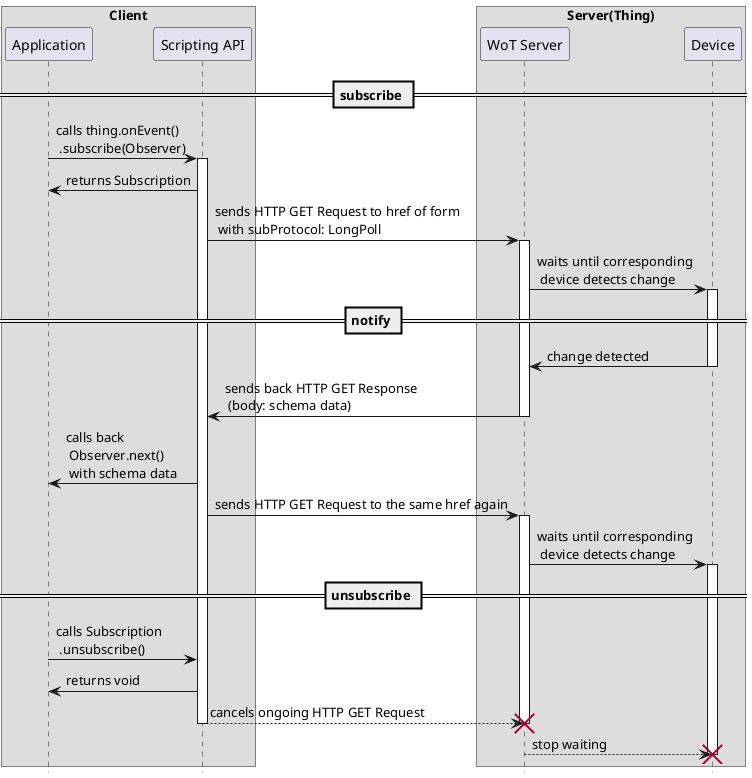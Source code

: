 @startuml
hide footbox

box "Client"
participant "Application" as AP
participant "Scripting API" as SA
end box

box "Server(Thing)"
participant "WoT Server" as WS
participant "Device" as DC
end box

== subscribe ==

AP  -> SA: calls thing.onEvent() \n .subscribe(Observer)
activate SA
SA  -> AP: returns Subscription
SA  -> WS: sends HTTP GET Request to href of form \n with subProtocol: LongPoll
activate WS
WS  -> DC: waits until corresponding \n device detects change
activate DC

== notify ==

DC  -> WS: change detected
deactivate DC
WS  -> SA: sends back HTTP GET Response \n (body: schema data)
deactivate WS
SA  -> AP: calls back \n Observer.next() \n with schema data
SA  -> WS: sends HTTP GET Request to the same href again
activate WS
WS  -> DC: waits until corresponding \n device detects change
activate DC

== unsubscribe ==

AP  -> SA: calls Subscription \n .unsubscribe()
SA  -> AP: returns void
SA --> WS: cancels ongoing HTTP GET Request
deactivate SA
destroy WS
WS --> DC: stop waiting
destroy DC
@enduml
